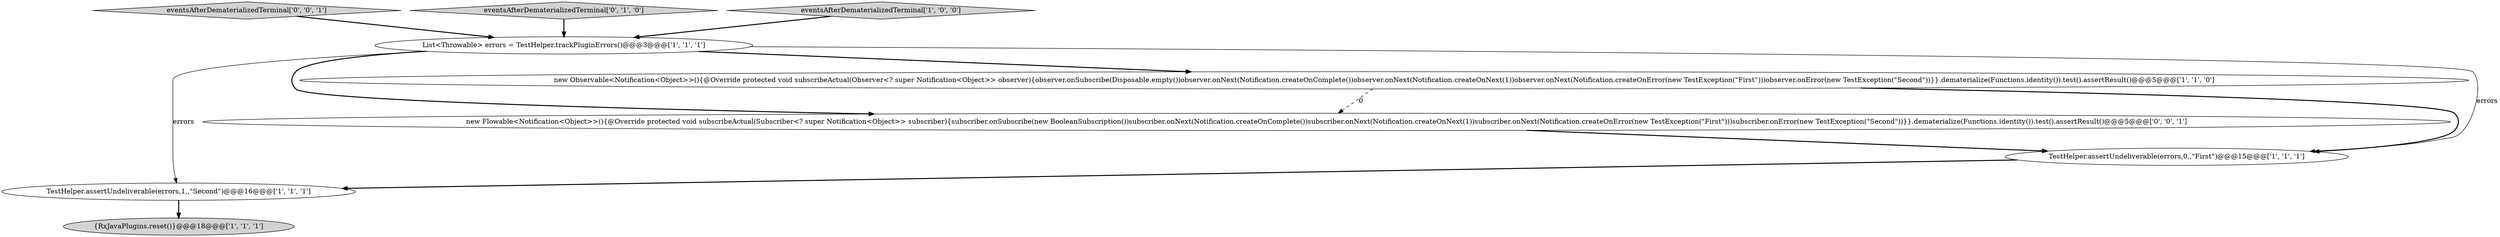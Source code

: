 digraph {
0 [style = filled, label = "{RxJavaPlugins.reset()}@@@18@@@['1', '1', '1']", fillcolor = lightgray, shape = ellipse image = "AAA0AAABBB1BBB"];
3 [style = filled, label = "TestHelper.assertUndeliverable(errors,0,,\"First\")@@@15@@@['1', '1', '1']", fillcolor = white, shape = ellipse image = "AAA0AAABBB1BBB"];
8 [style = filled, label = "eventsAfterDematerializedTerminal['0', '0', '1']", fillcolor = lightgray, shape = diamond image = "AAA0AAABBB3BBB"];
6 [style = filled, label = "eventsAfterDematerializedTerminal['0', '1', '0']", fillcolor = lightgray, shape = diamond image = "AAA0AAABBB2BBB"];
4 [style = filled, label = "TestHelper.assertUndeliverable(errors,1,,\"Second\")@@@16@@@['1', '1', '1']", fillcolor = white, shape = ellipse image = "AAA0AAABBB1BBB"];
2 [style = filled, label = "eventsAfterDematerializedTerminal['1', '0', '0']", fillcolor = lightgray, shape = diamond image = "AAA0AAABBB1BBB"];
7 [style = filled, label = "new Flowable<Notification<Object>>(){@Override protected void subscribeActual(Subscriber<? super Notification<Object>> subscriber){subscriber.onSubscribe(new BooleanSubscription())subscriber.onNext(Notification.createOnComplete())subscriber.onNext(Notification.createOnNext(1))subscriber.onNext(Notification.createOnError(new TestException(\"First\")))subscriber.onError(new TestException(\"Second\"))}}.dematerialize(Functions.identity()).test().assertResult()@@@5@@@['0', '0', '1']", fillcolor = white, shape = ellipse image = "AAA0AAABBB3BBB"];
1 [style = filled, label = "new Observable<Notification<Object>>(){@Override protected void subscribeActual(Observer<? super Notification<Object>> observer){observer.onSubscribe(Disposable.empty())observer.onNext(Notification.createOnComplete())observer.onNext(Notification.createOnNext(1))observer.onNext(Notification.createOnError(new TestException(\"First\")))observer.onError(new TestException(\"Second\"))}}.dematerialize(Functions.identity()).test().assertResult()@@@5@@@['1', '1', '0']", fillcolor = white, shape = ellipse image = "AAA0AAABBB1BBB"];
5 [style = filled, label = "List<Throwable> errors = TestHelper.trackPluginErrors()@@@3@@@['1', '1', '1']", fillcolor = white, shape = ellipse image = "AAA0AAABBB1BBB"];
1->7 [style = dashed, label="0"];
1->3 [style = bold, label=""];
5->4 [style = solid, label="errors"];
8->5 [style = bold, label=""];
7->3 [style = bold, label=""];
3->4 [style = bold, label=""];
5->7 [style = bold, label=""];
5->3 [style = solid, label="errors"];
4->0 [style = bold, label=""];
6->5 [style = bold, label=""];
2->5 [style = bold, label=""];
5->1 [style = bold, label=""];
}
